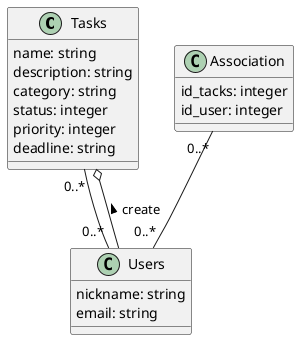 @startuml

class Tasks {
    name: string
    description: string
    category: string
    status: integer
    priority: integer
    deadline: string
}

class Users {
    nickname: string
    email: string
}

class Association {
    id_tacks: integer
    id_user: integer
}

Users --o Tasks : create >
Tasks "0..*"--"0..*" Users
Association "0..*"--"0..*" Users

@enduml